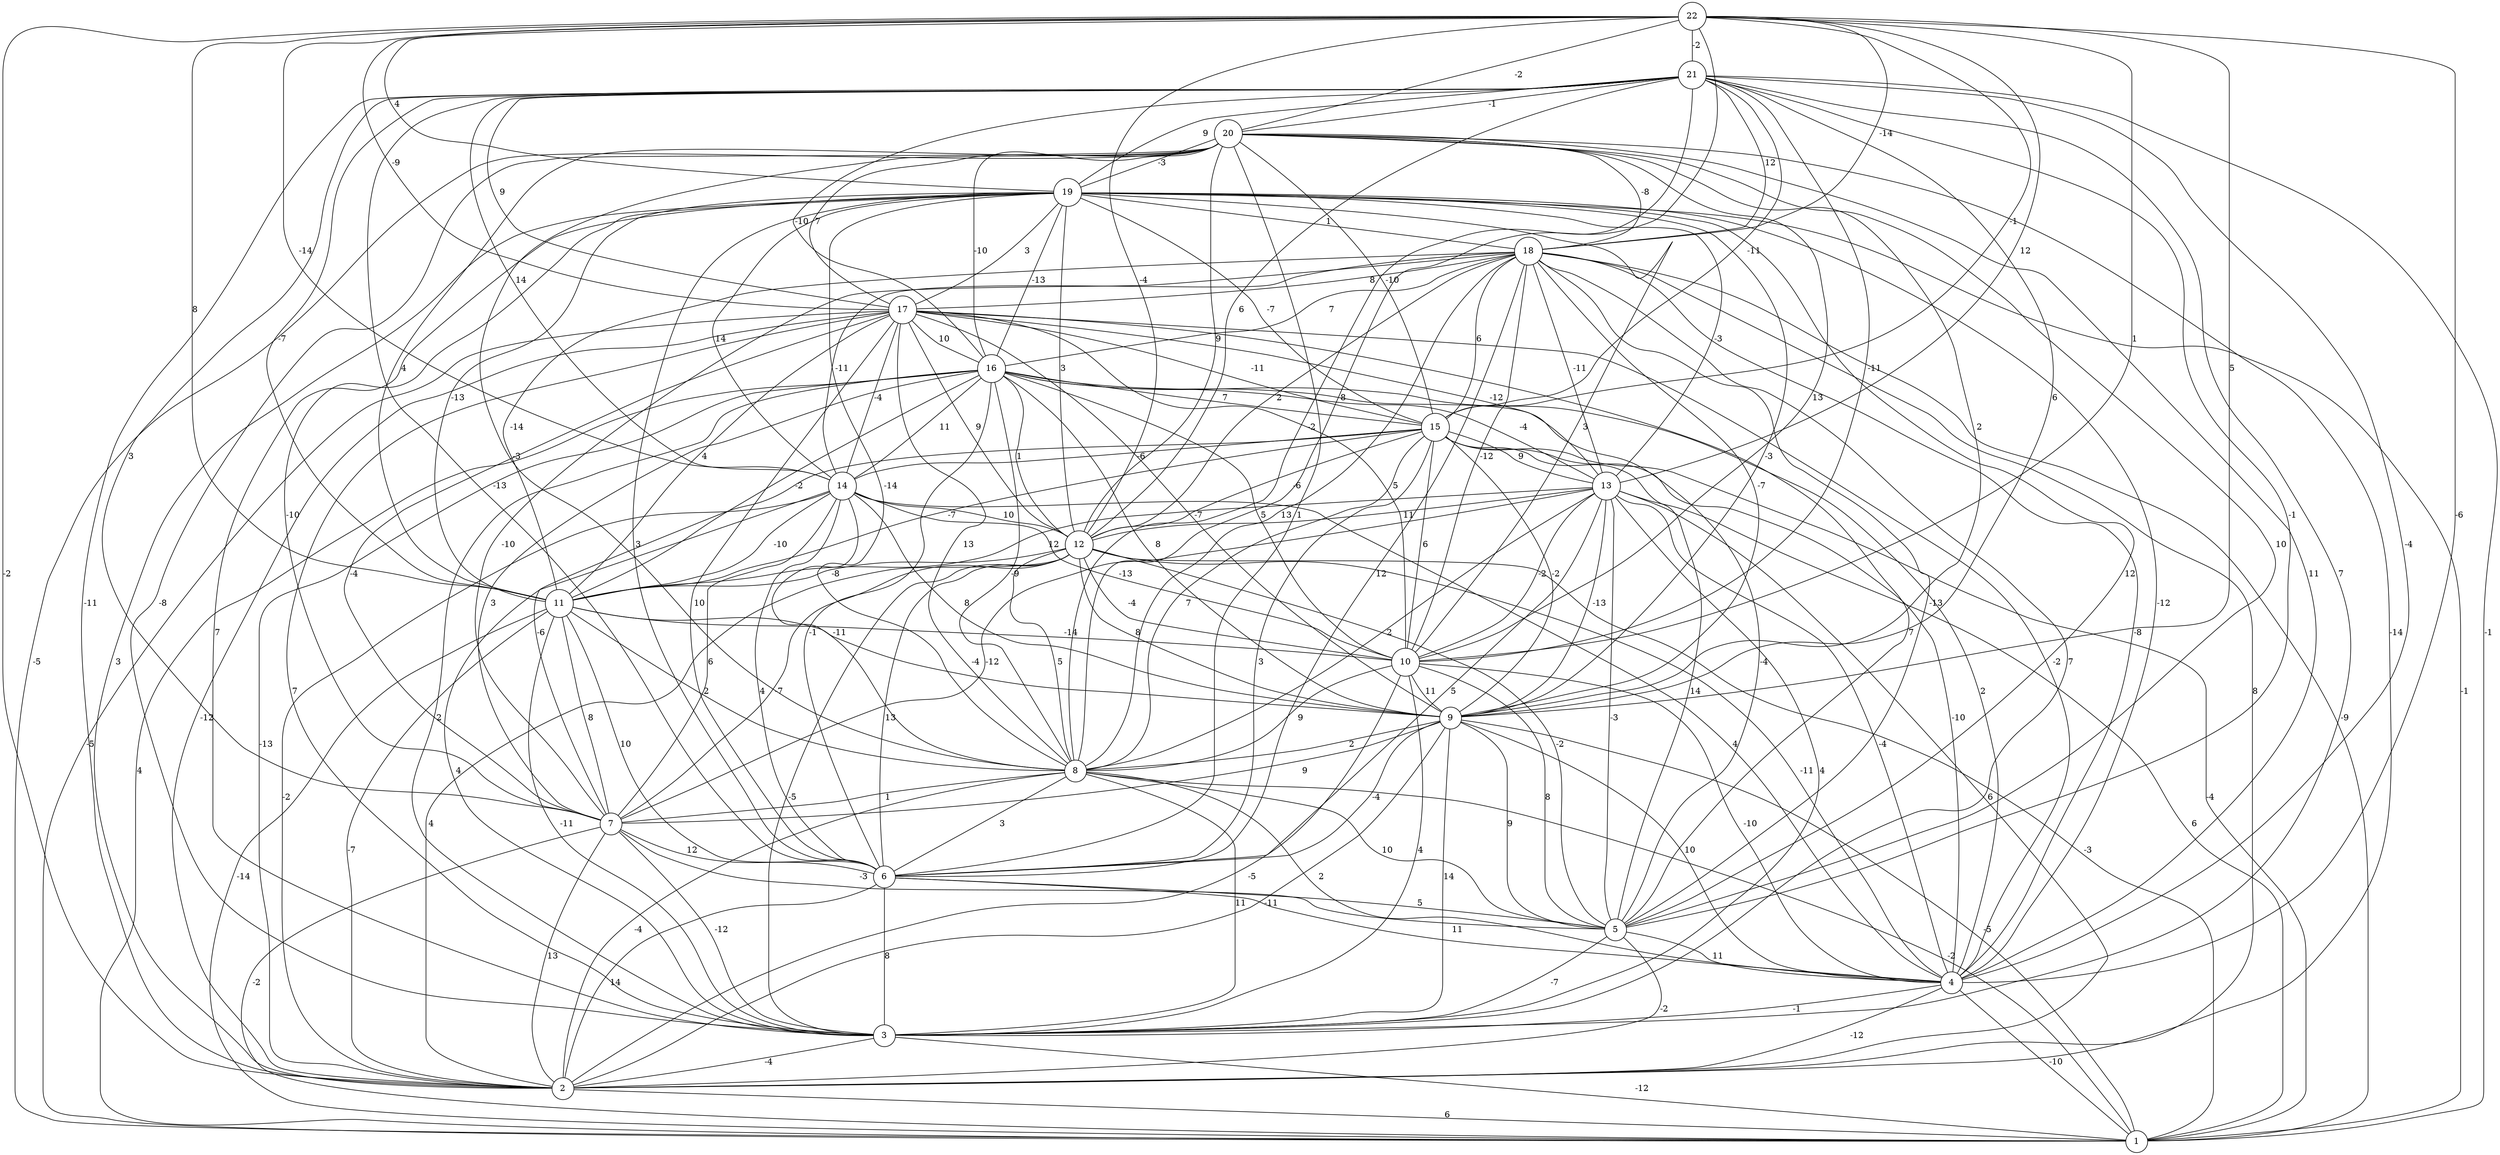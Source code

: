 graph { 
	 fontname="Helvetica,Arial,sans-serif" 
	 node [shape = circle]; 
	 22 -- 2 [label = "-2"];
	 22 -- 4 [label = "-6"];
	 22 -- 8 [label = "8"];
	 22 -- 9 [label = "5"];
	 22 -- 10 [label = "1"];
	 22 -- 11 [label = "8"];
	 22 -- 12 [label = "-4"];
	 22 -- 13 [label = "12"];
	 22 -- 14 [label = "-14"];
	 22 -- 15 [label = "-1"];
	 22 -- 17 [label = "-9"];
	 22 -- 18 [label = "-14"];
	 22 -- 19 [label = "4"];
	 22 -- 20 [label = "-2"];
	 22 -- 21 [label = "-2"];
	 21 -- 1 [label = "-1"];
	 21 -- 2 [label = "-11"];
	 21 -- 3 [label = "7"];
	 21 -- 4 [label = "-4"];
	 21 -- 5 [label = "-1"];
	 21 -- 6 [label = "-13"];
	 21 -- 7 [label = "3"];
	 21 -- 8 [label = "-2"];
	 21 -- 9 [label = "6"];
	 21 -- 10 [label = "-11"];
	 21 -- 11 [label = "-7"];
	 21 -- 12 [label = "6"];
	 21 -- 14 [label = "14"];
	 21 -- 15 [label = "-11"];
	 21 -- 16 [label = "-10"];
	 21 -- 17 [label = "9"];
	 21 -- 18 [label = "12"];
	 21 -- 19 [label = "9"];
	 21 -- 20 [label = "-1"];
	 20 -- 1 [label = "-5"];
	 20 -- 2 [label = "-14"];
	 20 -- 3 [label = "-8"];
	 20 -- 4 [label = "11"];
	 20 -- 5 [label = "10"];
	 20 -- 6 [label = "1"];
	 20 -- 8 [label = "-3"];
	 20 -- 9 [label = "2"];
	 20 -- 10 [label = "13"];
	 20 -- 11 [label = "4"];
	 20 -- 12 [label = "9"];
	 20 -- 15 [label = "-10"];
	 20 -- 16 [label = "-10"];
	 20 -- 17 [label = "7"];
	 20 -- 18 [label = "-8"];
	 20 -- 19 [label = "-3"];
	 19 -- 1 [label = "-1"];
	 19 -- 2 [label = "3"];
	 19 -- 3 [label = "7"];
	 19 -- 4 [label = "-12"];
	 19 -- 5 [label = "12"];
	 19 -- 6 [label = "3"];
	 19 -- 7 [label = "-10"];
	 19 -- 8 [label = "-14"];
	 19 -- 9 [label = "-3"];
	 19 -- 10 [label = "3"];
	 19 -- 11 [label = "-13"];
	 19 -- 12 [label = "3"];
	 19 -- 13 [label = "-3"];
	 19 -- 14 [label = "14"];
	 19 -- 15 [label = "-7"];
	 19 -- 16 [label = "-13"];
	 19 -- 17 [label = "3"];
	 19 -- 18 [label = "1"];
	 18 -- 1 [label = "-9"];
	 18 -- 2 [label = "8"];
	 18 -- 3 [label = "7"];
	 18 -- 4 [label = "-8"];
	 18 -- 5 [label = "-13"];
	 18 -- 6 [label = "12"];
	 18 -- 7 [label = "-10"];
	 18 -- 8 [label = "13"];
	 18 -- 9 [label = "-7"];
	 18 -- 10 [label = "-12"];
	 18 -- 11 [label = "-14"];
	 18 -- 12 [label = "2"];
	 18 -- 13 [label = "-11"];
	 18 -- 14 [label = "-11"];
	 18 -- 15 [label = "6"];
	 18 -- 16 [label = "7"];
	 18 -- 17 [label = "8"];
	 17 -- 1 [label = "-5"];
	 17 -- 2 [label = "-12"];
	 17 -- 3 [label = "7"];
	 17 -- 4 [label = "-2"];
	 17 -- 5 [label = "7"];
	 17 -- 6 [label = "10"];
	 17 -- 7 [label = "-4"];
	 17 -- 8 [label = "13"];
	 17 -- 9 [label = "-7"];
	 17 -- 10 [label = "5"];
	 17 -- 11 [label = "4"];
	 17 -- 12 [label = "9"];
	 17 -- 13 [label = "-12"];
	 17 -- 14 [label = "-4"];
	 17 -- 15 [label = "-11"];
	 17 -- 16 [label = "10"];
	 16 -- 1 [label = "4"];
	 16 -- 2 [label = "-13"];
	 16 -- 3 [label = "2"];
	 16 -- 4 [label = "2"];
	 16 -- 5 [label = "-4"];
	 16 -- 6 [label = "-1"];
	 16 -- 7 [label = "3"];
	 16 -- 8 [label = "-9"];
	 16 -- 9 [label = "8"];
	 16 -- 10 [label = "5"];
	 16 -- 11 [label = "-2"];
	 16 -- 12 [label = "1"];
	 16 -- 13 [label = "-4"];
	 16 -- 14 [label = "11"];
	 16 -- 15 [label = "7"];
	 15 -- 1 [label = "-4"];
	 15 -- 4 [label = "-10"];
	 15 -- 5 [label = "14"];
	 15 -- 6 [label = "3"];
	 15 -- 7 [label = "-6"];
	 15 -- 8 [label = "7"];
	 15 -- 9 [label = "-2"];
	 15 -- 10 [label = "6"];
	 15 -- 11 [label = "-7"];
	 15 -- 12 [label = "-6"];
	 15 -- 13 [label = "9"];
	 15 -- 14 [label = "-6"];
	 14 -- 2 [label = "-2"];
	 14 -- 3 [label = "4"];
	 14 -- 4 [label = "4"];
	 14 -- 6 [label = "4"];
	 14 -- 7 [label = "6"];
	 14 -- 8 [label = "-11"];
	 14 -- 9 [label = "8"];
	 14 -- 10 [label = "-13"];
	 14 -- 11 [label = "-10"];
	 14 -- 12 [label = "10"];
	 13 -- 1 [label = "6"];
	 13 -- 2 [label = "6"];
	 13 -- 3 [label = "4"];
	 13 -- 4 [label = "-4"];
	 13 -- 5 [label = "-3"];
	 13 -- 6 [label = "5"];
	 13 -- 7 [label = "-12"];
	 13 -- 8 [label = "2"];
	 13 -- 9 [label = "-13"];
	 13 -- 10 [label = "-2"];
	 13 -- 11 [label = "12"];
	 13 -- 12 [label = "11"];
	 12 -- 1 [label = "-3"];
	 12 -- 2 [label = "4"];
	 12 -- 3 [label = "-5"];
	 12 -- 4 [label = "-11"];
	 12 -- 5 [label = "-2"];
	 12 -- 6 [label = "13"];
	 12 -- 7 [label = "-7"];
	 12 -- 8 [label = "5"];
	 12 -- 9 [label = "8"];
	 12 -- 10 [label = "-4"];
	 12 -- 11 [label = "-8"];
	 11 -- 1 [label = "-14"];
	 11 -- 2 [label = "-7"];
	 11 -- 3 [label = "-11"];
	 11 -- 6 [label = "10"];
	 11 -- 7 [label = "8"];
	 11 -- 8 [label = "2"];
	 11 -- 9 [label = "-4"];
	 11 -- 10 [label = "-14"];
	 10 -- 2 [label = "-5"];
	 10 -- 3 [label = "4"];
	 10 -- 4 [label = "-10"];
	 10 -- 5 [label = "8"];
	 10 -- 8 [label = "9"];
	 10 -- 9 [label = "11"];
	 9 -- 1 [label = "-5"];
	 9 -- 2 [label = "-11"];
	 9 -- 3 [label = "14"];
	 9 -- 4 [label = "10"];
	 9 -- 5 [label = "9"];
	 9 -- 6 [label = "-4"];
	 9 -- 7 [label = "9"];
	 9 -- 8 [label = "2"];
	 8 -- 1 [label = "-2"];
	 8 -- 2 [label = "-4"];
	 8 -- 3 [label = "11"];
	 8 -- 4 [label = "2"];
	 8 -- 5 [label = "10"];
	 8 -- 6 [label = "3"];
	 8 -- 7 [label = "1"];
	 7 -- 1 [label = "-2"];
	 7 -- 2 [label = "13"];
	 7 -- 3 [label = "-12"];
	 7 -- 5 [label = "-3"];
	 7 -- 6 [label = "12"];
	 6 -- 2 [label = "14"];
	 6 -- 3 [label = "8"];
	 6 -- 4 [label = "11"];
	 6 -- 5 [label = "5"];
	 5 -- 2 [label = "-2"];
	 5 -- 3 [label = "-7"];
	 5 -- 4 [label = "11"];
	 4 -- 1 [label = "-10"];
	 4 -- 2 [label = "-12"];
	 4 -- 3 [label = "-1"];
	 3 -- 1 [label = "-12"];
	 3 -- 2 [label = "-4"];
	 2 -- 1 [label = "6"];
	 1;
	 2;
	 3;
	 4;
	 5;
	 6;
	 7;
	 8;
	 9;
	 10;
	 11;
	 12;
	 13;
	 14;
	 15;
	 16;
	 17;
	 18;
	 19;
	 20;
	 21;
	 22;
}
